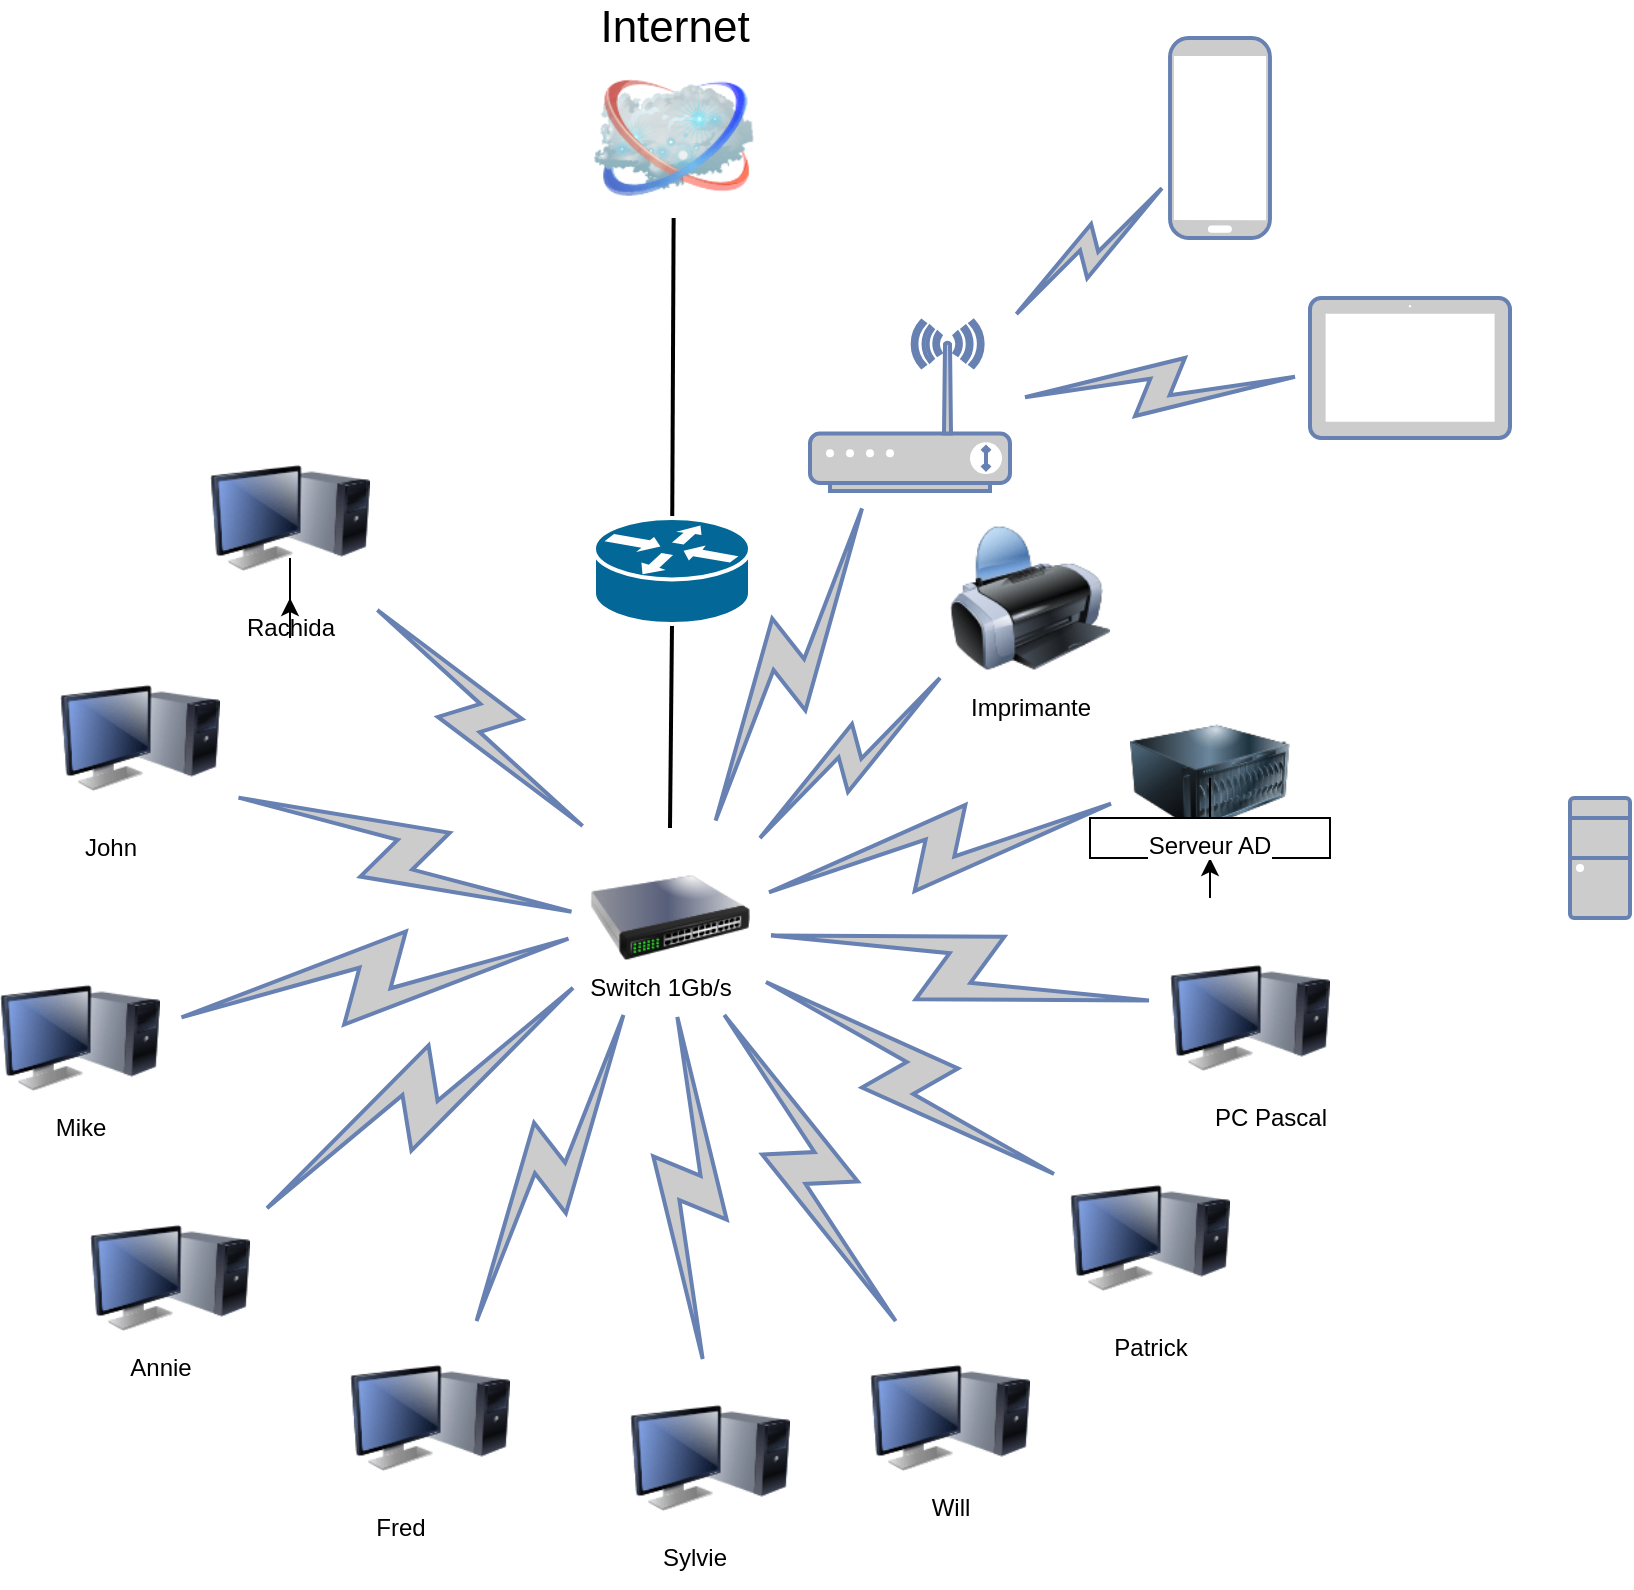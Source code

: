 <mxfile version="20.8.16" type="github">
  <diagram name="Page-1" id="55a83fd1-7818-8e21-69c5-c3457e3827bb">
    <mxGraphModel dx="1793" dy="945" grid="1" gridSize="10" guides="1" tooltips="1" connect="1" arrows="1" fold="1" page="1" pageScale="1" pageWidth="1100" pageHeight="850" background="none" math="0" shadow="0">
      <root>
        <mxCell id="0" />
        <mxCell id="1" parent="0" />
        <mxCell id="69ecfefc5c41e42c-18" style="edgeStyle=none;rounded=0;html=1;labelBackgroundColor=none;endArrow=none;strokeWidth=2;fontFamily=Verdana;fontSize=22;entryX=0.5;entryY=1;entryDx=0;entryDy=0;entryPerimeter=0;" parent="1" target="EihISTI_zLkWKoRs14u7-1" edge="1">
          <mxGeometry relative="1" as="geometry">
            <mxPoint x="510" y="465" as="sourcePoint" />
            <mxPoint x="510" y="370" as="targetPoint" />
          </mxGeometry>
        </mxCell>
        <mxCell id="69ecfefc5c41e42c-2" value="Internet" style="image;html=1;labelBackgroundColor=#ffffff;image=img/lib/clip_art/networking/Cloud_128x128.png;rounded=1;shadow=0;comic=0;strokeWidth=2;fontSize=22;labelPosition=center;verticalLabelPosition=top;align=center;verticalAlign=bottom;" parent="1" vertex="1">
          <mxGeometry x="472" y="80" width="80" height="80" as="geometry" />
        </mxCell>
        <mxCell id="69ecfefc5c41e42c-19" style="edgeStyle=none;rounded=0;html=1;labelBackgroundColor=none;endArrow=none;strokeWidth=2;fontFamily=Verdana;fontSize=22" parent="1" source="EihISTI_zLkWKoRs14u7-1" target="69ecfefc5c41e42c-2" edge="1">
          <mxGeometry relative="1" as="geometry">
            <mxPoint x="510" y="290" as="sourcePoint" />
          </mxGeometry>
        </mxCell>
        <mxCell id="69ecfefc5c41e42c-12" value="" style="html=1;fillColor=#CCCCCC;strokeColor=#6881B3;gradientColor=none;gradientDirection=north;strokeWidth=2;shape=mxgraph.networks.comm_link_edge;html=1;labelBackgroundColor=none;endArrow=none;fontFamily=Verdana;fontSize=22;fontColor=#000000;fontStyle=1;" parent="1" source="A0iNvt5tao1oBWCM4FDB-26" target="A0iNvt5tao1oBWCM4FDB-2" edge="1">
          <mxGeometry width="100" height="100" relative="1" as="geometry">
            <mxPoint x="310" y="385" as="sourcePoint" />
            <mxPoint x="470" y="526.875" as="targetPoint" />
          </mxGeometry>
        </mxCell>
        <mxCell id="69ecfefc5c41e42c-13" value="" style="html=1;fillColor=#CCCCCC;strokeColor=#6881B3;gradientColor=none;gradientDirection=north;strokeWidth=2;shape=mxgraph.networks.comm_link_edge;html=1;labelBackgroundColor=none;endArrow=none;fontFamily=Verdana;fontSize=22;fontColor=#000000;" parent="1" source="A0iNvt5tao1oBWCM4FDB-12" target="A0iNvt5tao1oBWCM4FDB-2" edge="1">
          <mxGeometry width="100" height="100" relative="1" as="geometry">
            <mxPoint x="430" y="740" as="sourcePoint" />
            <mxPoint x="485.51" y="545" as="targetPoint" />
          </mxGeometry>
        </mxCell>
        <mxCell id="69ecfefc5c41e42c-14" value="" style="html=1;fillColor=#CCCCCC;strokeColor=#6881B3;gradientColor=none;gradientDirection=north;strokeWidth=2;shape=mxgraph.networks.comm_link_edge;html=1;labelBackgroundColor=none;endArrow=none;fontFamily=Verdana;fontSize=22;fontColor=#000000;" parent="1" source="A0iNvt5tao1oBWCM4FDB-7" target="A0iNvt5tao1oBWCM4FDB-2" edge="1">
          <mxGeometry width="100" height="100" relative="1" as="geometry">
            <mxPoint x="580" y="710" as="sourcePoint" />
            <mxPoint x="520" y="670" as="targetPoint" />
          </mxGeometry>
        </mxCell>
        <mxCell id="69ecfefc5c41e42c-15" value="" style="html=1;fillColor=#CCCCCC;strokeColor=#6881B3;gradientColor=none;gradientDirection=north;strokeWidth=2;shape=mxgraph.networks.comm_link_edge;html=1;labelBackgroundColor=none;endArrow=none;fontFamily=Verdana;fontSize=22;fontColor=#000000;" parent="1" source="A0iNvt5tao1oBWCM4FDB-11" target="A0iNvt5tao1oBWCM4FDB-2" edge="1">
          <mxGeometry width="100" height="100" relative="1" as="geometry">
            <mxPoint x="730" y="678.462" as="sourcePoint" />
            <mxPoint x="550" y="536.538" as="targetPoint" />
          </mxGeometry>
        </mxCell>
        <mxCell id="69ecfefc5c41e42c-16" value="" style="html=1;fillColor=#CCCCCC;strokeColor=#6881B3;gradientColor=none;gradientDirection=north;strokeWidth=2;shape=mxgraph.networks.comm_link_edge;html=1;labelBackgroundColor=none;endArrow=none;fontFamily=Verdana;fontSize=22;fontColor=#000000;" parent="1" source="A0iNvt5tao1oBWCM4FDB-10" target="A0iNvt5tao1oBWCM4FDB-2" edge="1">
          <mxGeometry width="100" height="100" relative="1" as="geometry">
            <mxPoint x="800" y="579.697" as="sourcePoint" />
            <mxPoint x="550" y="515.303" as="targetPoint" />
          </mxGeometry>
        </mxCell>
        <mxCell id="69ecfefc5c41e42c-17" value="" style="html=1;fillColor=#CCCCCC;strokeColor=#6881B3;gradientColor=none;gradientDirection=north;strokeWidth=2;shape=mxgraph.networks.comm_link_edge;html=1;labelBackgroundColor=none;endArrow=none;fontFamily=Verdana;fontSize=22;fontColor=#000000;" parent="1" source="A0iNvt5tao1oBWCM4FDB-9" target="A0iNvt5tao1oBWCM4FDB-2" edge="1">
          <mxGeometry width="100" height="100" relative="1" as="geometry">
            <mxPoint x="810" y="447.647" as="sourcePoint" />
            <mxPoint x="550" y="497.353" as="targetPoint" />
          </mxGeometry>
        </mxCell>
        <mxCell id="A0iNvt5tao1oBWCM4FDB-2" value="" style="image;html=1;image=img/lib/clip_art/networking/Switch_128x128.png" parent="1" vertex="1">
          <mxGeometry x="470" y="470" width="80" height="80" as="geometry" />
        </mxCell>
        <mxCell id="A0iNvt5tao1oBWCM4FDB-4" value="" style="html=1;outlineConnect=0;fillColor=#CCCCCC;strokeColor=#6881B3;gradientColor=none;gradientDirection=north;strokeWidth=2;shape=mxgraph.networks.comm_link_edge;html=1;rounded=0;" parent="1" source="A0iNvt5tao1oBWCM4FDB-14" target="A0iNvt5tao1oBWCM4FDB-2" edge="1">
          <mxGeometry width="100" height="100" relative="1" as="geometry">
            <mxPoint x="230" y="550" as="sourcePoint" />
            <mxPoint x="350" y="560" as="targetPoint" />
            <Array as="points">
              <mxPoint x="380" y="510" />
            </Array>
          </mxGeometry>
        </mxCell>
        <mxCell id="A0iNvt5tao1oBWCM4FDB-5" value="" style="html=1;outlineConnect=0;fillColor=#CCCCCC;strokeColor=#6881B3;gradientColor=none;gradientDirection=north;strokeWidth=2;shape=mxgraph.networks.comm_link_edge;html=1;rounded=0;" parent="1" source="A0iNvt5tao1oBWCM4FDB-13" target="A0iNvt5tao1oBWCM4FDB-2" edge="1">
          <mxGeometry width="100" height="100" relative="1" as="geometry">
            <mxPoint x="310" y="660" as="sourcePoint" />
            <mxPoint x="470" y="540" as="targetPoint" />
          </mxGeometry>
        </mxCell>
        <mxCell id="A0iNvt5tao1oBWCM4FDB-6" value="" style="html=1;outlineConnect=0;fillColor=#CCCCCC;strokeColor=#6881B3;gradientColor=none;gradientDirection=north;strokeWidth=2;shape=mxgraph.networks.comm_link_edge;html=1;rounded=0;" parent="1" source="A0iNvt5tao1oBWCM4FDB-2" target="A0iNvt5tao1oBWCM4FDB-8" edge="1">
          <mxGeometry width="100" height="100" relative="1" as="geometry">
            <mxPoint x="540" y="480" as="sourcePoint" />
            <mxPoint x="710" y="350" as="targetPoint" />
          </mxGeometry>
        </mxCell>
        <mxCell id="A0iNvt5tao1oBWCM4FDB-7" value="" style="image;html=1;image=img/lib/clip_art/computers/Monitor_Tower_128x128.png" parent="1" vertex="1">
          <mxGeometry x="349.996" y="720" width="80" height="80" as="geometry" />
        </mxCell>
        <mxCell id="A0iNvt5tao1oBWCM4FDB-8" value="" style="image;html=1;image=img/lib/clip_art/computers/Monitor_Tower_128x128.png" parent="1" vertex="1">
          <mxGeometry x="760" y="520" width="80" height="80" as="geometry" />
        </mxCell>
        <mxCell id="A0iNvt5tao1oBWCM4FDB-9" value="" style="image;html=1;image=img/lib/clip_art/computers/Monitor_Tower_128x128.png" parent="1" vertex="1">
          <mxGeometry x="710" y="630" width="80" height="80" as="geometry" />
        </mxCell>
        <mxCell id="A0iNvt5tao1oBWCM4FDB-10" value="" style="image;html=1;image=img/lib/clip_art/computers/Monitor_Tower_128x128.png" parent="1" vertex="1">
          <mxGeometry x="610" y="720" width="80" height="80" as="geometry" />
        </mxCell>
        <mxCell id="A0iNvt5tao1oBWCM4FDB-11" value="" style="image;html=1;image=img/lib/clip_art/computers/Monitor_Tower_128x128.png" parent="1" vertex="1">
          <mxGeometry x="490" y="740" width="80" height="80" as="geometry" />
        </mxCell>
        <mxCell id="A0iNvt5tao1oBWCM4FDB-12" value="" style="image;html=1;image=img/lib/clip_art/computers/Monitor_Tower_128x128.png" parent="1" vertex="1">
          <mxGeometry x="220" y="650" width="80" height="80" as="geometry" />
        </mxCell>
        <mxCell id="A0iNvt5tao1oBWCM4FDB-13" value="" style="image;html=1;image=img/lib/clip_art/computers/Monitor_Tower_128x128.png" parent="1" vertex="1">
          <mxGeometry x="175" y="530" width="80" height="80" as="geometry" />
        </mxCell>
        <mxCell id="A0iNvt5tao1oBWCM4FDB-14" value="" style="image;html=1;image=img/lib/clip_art/computers/Monitor_Tower_128x128.png" parent="1" vertex="1">
          <mxGeometry x="205" y="380" width="80" height="80" as="geometry" />
        </mxCell>
        <mxCell id="A0iNvt5tao1oBWCM4FDB-15" value="" style="html=1;outlineConnect=0;fillColor=#CCCCCC;strokeColor=#6881B3;gradientColor=none;gradientDirection=north;strokeWidth=2;shape=mxgraph.networks.comm_link_edge;html=1;rounded=0;" parent="1" source="A0iNvt5tao1oBWCM4FDB-2" target="A0iNvt5tao1oBWCM4FDB-17" edge="1">
          <mxGeometry width="100" height="100" relative="1" as="geometry">
            <mxPoint x="520" y="475" as="sourcePoint" />
            <mxPoint x="620" y="375" as="targetPoint" />
          </mxGeometry>
        </mxCell>
        <mxCell id="A0iNvt5tao1oBWCM4FDB-16" value="" style="html=1;outlineConnect=0;fillColor=#CCCCCC;strokeColor=#6881B3;gradientColor=none;gradientDirection=north;strokeWidth=2;shape=mxgraph.networks.comm_link_edge;html=1;rounded=0;" parent="1" source="A0iNvt5tao1oBWCM4FDB-2" target="A0iNvt5tao1oBWCM4FDB-18" edge="1">
          <mxGeometry width="100" height="100" relative="1" as="geometry">
            <mxPoint x="590" y="500" as="sourcePoint" />
            <mxPoint x="780" y="430" as="targetPoint" />
          </mxGeometry>
        </mxCell>
        <mxCell id="A0iNvt5tao1oBWCM4FDB-17" value="" style="image;html=1;image=img/lib/clip_art/computers/Printer_128x128.png" parent="1" vertex="1">
          <mxGeometry x="650" y="310" width="80" height="80" as="geometry" />
        </mxCell>
        <mxCell id="A0iNvt5tao1oBWCM4FDB-18" value="" style="image;html=1;image=img/lib/clip_art/computers/Server_128x128.png" parent="1" vertex="1">
          <mxGeometry x="740" y="400" width="80" height="80" as="geometry" />
        </mxCell>
        <mxCell id="A0iNvt5tao1oBWCM4FDB-21" value="" style="edgeStyle=orthogonalEdgeStyle;rounded=0;orthogonalLoop=1;jettySize=auto;html=1;" parent="1" source="A0iNvt5tao1oBWCM4FDB-19" target="A0iNvt5tao1oBWCM4FDB-18" edge="1">
          <mxGeometry relative="1" as="geometry">
            <mxPoint x="770" y="400" as="targetPoint" />
          </mxGeometry>
        </mxCell>
        <mxCell id="A0iNvt5tao1oBWCM4FDB-19" value="&lt;font style=&quot;vertical-align: inherit;&quot;&gt;&lt;font style=&quot;vertical-align: inherit;&quot;&gt;Serveur AD&lt;/font&gt;&lt;/font&gt;" style="whiteSpace=wrap;html=1;verticalAlign=top;labelBackgroundColor=default;" parent="1" vertex="1">
          <mxGeometry x="720" y="460" width="120" height="20" as="geometry" />
        </mxCell>
        <mxCell id="A0iNvt5tao1oBWCM4FDB-22" value="&lt;font style=&quot;vertical-align: inherit;&quot;&gt;&lt;font style=&quot;vertical-align: inherit;&quot;&gt;PC Pascal&lt;/font&gt;&lt;/font&gt;" style="text;html=1;align=center;verticalAlign=middle;resizable=0;points=[];autosize=1;strokeColor=none;fillColor=none;" parent="1" vertex="1">
          <mxGeometry x="770" y="595" width="80" height="30" as="geometry" />
        </mxCell>
        <mxCell id="A0iNvt5tao1oBWCM4FDB-23" value="&lt;font style=&quot;vertical-align: inherit;&quot;&gt;&lt;font style=&quot;vertical-align: inherit;&quot;&gt;Imprimante&lt;/font&gt;&lt;/font&gt;" style="text;html=1;align=center;verticalAlign=middle;resizable=0;points=[];autosize=1;strokeColor=none;fillColor=none;" parent="1" vertex="1">
          <mxGeometry x="650" y="390" width="80" height="30" as="geometry" />
        </mxCell>
        <mxCell id="A0iNvt5tao1oBWCM4FDB-24" value="&lt;font style=&quot;vertical-align: inherit;&quot;&gt;&lt;font style=&quot;vertical-align: inherit;&quot;&gt;&lt;font style=&quot;vertical-align: inherit;&quot;&gt;&lt;font style=&quot;vertical-align: inherit;&quot;&gt;Switch 1Gb/s&lt;/font&gt;&lt;/font&gt;&lt;/font&gt;&lt;/font&gt;" style="text;html=1;align=center;verticalAlign=middle;resizable=0;points=[];autosize=1;strokeColor=none;fillColor=none;" parent="1" vertex="1">
          <mxGeometry x="460" y="530" width="90" height="30" as="geometry" />
        </mxCell>
        <mxCell id="A0iNvt5tao1oBWCM4FDB-26" value="" style="image;html=1;image=img/lib/clip_art/computers/Monitor_Tower_128x128.png" parent="1" vertex="1">
          <mxGeometry x="280" y="270" width="80" height="80" as="geometry" />
        </mxCell>
        <mxCell id="EihISTI_zLkWKoRs14u7-1" value="" style="shape=mxgraph.cisco.routers.router;sketch=0;html=1;pointerEvents=1;dashed=0;fillColor=#036897;strokeColor=#ffffff;strokeWidth=2;verticalLabelPosition=bottom;verticalAlign=top;align=center;outlineConnect=0;fontSize=16;" parent="1" vertex="1">
          <mxGeometry x="472" y="310" width="78" height="53" as="geometry" />
        </mxCell>
        <mxCell id="EihISTI_zLkWKoRs14u7-2" value="" style="fontColor=#0066CC;verticalAlign=top;verticalLabelPosition=bottom;labelPosition=center;align=center;html=1;outlineConnect=0;fillColor=#CCCCCC;strokeColor=#6881B3;gradientColor=none;gradientDirection=north;strokeWidth=2;shape=mxgraph.networks.wireless_modem;fontSize=16;" parent="1" vertex="1">
          <mxGeometry x="580" y="211.5" width="100" height="85" as="geometry" />
        </mxCell>
        <mxCell id="EihISTI_zLkWKoRs14u7-3" value="" style="html=1;outlineConnect=0;fillColor=#CCCCCC;strokeColor=#6881B3;gradientColor=none;gradientDirection=north;strokeWidth=2;shape=mxgraph.networks.comm_link_edge;html=1;rounded=0;fontSize=12;startSize=8;endSize=8;curved=1;" parent="1" source="A0iNvt5tao1oBWCM4FDB-2" target="EihISTI_zLkWKoRs14u7-2" edge="1">
          <mxGeometry width="100" height="100" relative="1" as="geometry">
            <mxPoint x="550" y="300" as="sourcePoint" />
            <mxPoint x="650" y="200" as="targetPoint" />
          </mxGeometry>
        </mxCell>
        <mxCell id="EihISTI_zLkWKoRs14u7-4" value="" style="fontColor=#0066CC;verticalAlign=top;verticalLabelPosition=bottom;labelPosition=center;align=center;html=1;outlineConnect=0;fillColor=#CCCCCC;strokeColor=#6881B3;gradientColor=none;gradientDirection=north;strokeWidth=2;shape=mxgraph.networks.mobile;fontSize=16;" parent="1" vertex="1">
          <mxGeometry x="760" y="70" width="50" height="100" as="geometry" />
        </mxCell>
        <mxCell id="EihISTI_zLkWKoRs14u7-5" value="" style="fontColor=#0066CC;verticalAlign=top;verticalLabelPosition=bottom;labelPosition=center;align=center;html=1;outlineConnect=0;fillColor=#CCCCCC;strokeColor=#6881B3;gradientColor=none;gradientDirection=north;strokeWidth=2;shape=mxgraph.networks.tablet;fontSize=16;" parent="1" vertex="1">
          <mxGeometry x="830" y="200" width="100" height="70" as="geometry" />
        </mxCell>
        <mxCell id="EihISTI_zLkWKoRs14u7-6" value="" style="html=1;outlineConnect=0;fillColor=#CCCCCC;strokeColor=#6881B3;gradientColor=none;gradientDirection=north;strokeWidth=2;shape=mxgraph.networks.comm_link_edge;html=1;rounded=0;fontSize=12;startSize=8;endSize=8;curved=1;" parent="1" source="EihISTI_zLkWKoRs14u7-2" target="EihISTI_zLkWKoRs14u7-4" edge="1">
          <mxGeometry width="100" height="100" relative="1" as="geometry">
            <mxPoint x="790" y="220" as="sourcePoint" />
            <mxPoint x="890" y="120" as="targetPoint" />
          </mxGeometry>
        </mxCell>
        <mxCell id="EihISTI_zLkWKoRs14u7-7" value="" style="html=1;outlineConnect=0;fillColor=#CCCCCC;strokeColor=#6881B3;gradientColor=none;gradientDirection=north;strokeWidth=2;shape=mxgraph.networks.comm_link_edge;html=1;rounded=0;fontSize=12;startSize=8;endSize=8;curved=1;" parent="1" source="EihISTI_zLkWKoRs14u7-2" target="EihISTI_zLkWKoRs14u7-5" edge="1">
          <mxGeometry width="100" height="100" relative="1" as="geometry">
            <mxPoint x="825" y="225" as="sourcePoint" />
            <mxPoint x="925" y="125" as="targetPoint" />
          </mxGeometry>
        </mxCell>
        <mxCell id="qVSafNWaY96fRZUIVJW2-1" value="&lt;font style=&quot;vertical-align: inherit;&quot;&gt;&lt;font style=&quot;vertical-align: inherit;&quot;&gt;Patrick&lt;/font&gt;&lt;/font&gt;" style="text;html=1;align=center;verticalAlign=middle;resizable=0;points=[];autosize=1;strokeColor=none;fillColor=none;" vertex="1" parent="1">
          <mxGeometry x="720" y="710" width="60" height="30" as="geometry" />
        </mxCell>
        <mxCell id="qVSafNWaY96fRZUIVJW2-2" value="&lt;font style=&quot;vertical-align: inherit;&quot;&gt;&lt;font style=&quot;vertical-align: inherit;&quot;&gt;&lt;font style=&quot;vertical-align: inherit;&quot;&gt;&lt;font style=&quot;vertical-align: inherit;&quot;&gt;Will&lt;/font&gt;&lt;/font&gt;&lt;/font&gt;&lt;/font&gt;" style="text;html=1;align=center;verticalAlign=middle;resizable=0;points=[];autosize=1;strokeColor=none;fillColor=none;" vertex="1" parent="1">
          <mxGeometry x="630" y="790" width="40" height="30" as="geometry" />
        </mxCell>
        <mxCell id="qVSafNWaY96fRZUIVJW2-3" value="&lt;font style=&quot;vertical-align: inherit;&quot;&gt;&lt;font style=&quot;vertical-align: inherit;&quot;&gt;Sylvie&lt;/font&gt;&lt;/font&gt;" style="text;html=1;align=center;verticalAlign=middle;resizable=0;points=[];autosize=1;strokeColor=none;fillColor=none;" vertex="1" parent="1">
          <mxGeometry x="492" y="815" width="60" height="30" as="geometry" />
        </mxCell>
        <mxCell id="qVSafNWaY96fRZUIVJW2-4" value="&lt;font style=&quot;vertical-align: inherit;&quot;&gt;&lt;font style=&quot;vertical-align: inherit;&quot;&gt;Fred&lt;/font&gt;&lt;/font&gt;" style="text;html=1;align=center;verticalAlign=middle;resizable=0;points=[];autosize=1;strokeColor=none;fillColor=none;" vertex="1" parent="1">
          <mxGeometry x="350" y="800" width="50" height="30" as="geometry" />
        </mxCell>
        <mxCell id="qVSafNWaY96fRZUIVJW2-7" value="&lt;font style=&quot;vertical-align: inherit;&quot;&gt;&lt;font style=&quot;vertical-align: inherit;&quot;&gt;Annie&lt;/font&gt;&lt;/font&gt;" style="text;html=1;align=center;verticalAlign=middle;resizable=0;points=[];autosize=1;strokeColor=none;fillColor=none;" vertex="1" parent="1">
          <mxGeometry x="230" y="720" width="50" height="30" as="geometry" />
        </mxCell>
        <mxCell id="qVSafNWaY96fRZUIVJW2-8" value="&lt;font style=&quot;vertical-align: inherit;&quot;&gt;&lt;font style=&quot;vertical-align: inherit;&quot;&gt;Mike&lt;/font&gt;&lt;/font&gt;" style="text;html=1;align=center;verticalAlign=middle;resizable=0;points=[];autosize=1;strokeColor=none;fillColor=none;" vertex="1" parent="1">
          <mxGeometry x="190" y="600" width="50" height="30" as="geometry" />
        </mxCell>
        <mxCell id="qVSafNWaY96fRZUIVJW2-9" value="&lt;font style=&quot;vertical-align: inherit;&quot;&gt;&lt;font style=&quot;vertical-align: inherit;&quot;&gt;John&lt;/font&gt;&lt;/font&gt;" style="text;html=1;align=center;verticalAlign=middle;resizable=0;points=[];autosize=1;strokeColor=none;fillColor=none;" vertex="1" parent="1">
          <mxGeometry x="205" y="460" width="50" height="30" as="geometry" />
        </mxCell>
        <mxCell id="qVSafNWaY96fRZUIVJW2-12" value="" style="edgeStyle=orthogonalEdgeStyle;rounded=0;orthogonalLoop=1;jettySize=auto;html=1;" edge="1" parent="1" source="qVSafNWaY96fRZUIVJW2-10" target="A0iNvt5tao1oBWCM4FDB-26">
          <mxGeometry relative="1" as="geometry">
            <mxPoint x="130" y="306.5" as="targetPoint" />
          </mxGeometry>
        </mxCell>
        <mxCell id="qVSafNWaY96fRZUIVJW2-10" value="&lt;font style=&quot;vertical-align: inherit;&quot;&gt;&lt;font style=&quot;vertical-align: inherit;&quot;&gt;Rachida&lt;/font&gt;&lt;/font&gt;" style="text;html=1;align=center;verticalAlign=middle;resizable=0;points=[];autosize=1;strokeColor=none;fillColor=none;" vertex="1" parent="1">
          <mxGeometry x="285" y="350" width="70" height="30" as="geometry" />
        </mxCell>
        <mxCell id="qVSafNWaY96fRZUIVJW2-13" value="" style="fontColor=#0066CC;verticalAlign=top;verticalLabelPosition=bottom;labelPosition=center;align=center;html=1;outlineConnect=0;fillColor=#CCCCCC;strokeColor=#6881B3;gradientColor=none;gradientDirection=north;strokeWidth=2;shape=mxgraph.networks.desktop_pc;" vertex="1" parent="1">
          <mxGeometry x="960" y="450" width="30" height="60" as="geometry" />
        </mxCell>
      </root>
    </mxGraphModel>
  </diagram>
</mxfile>
